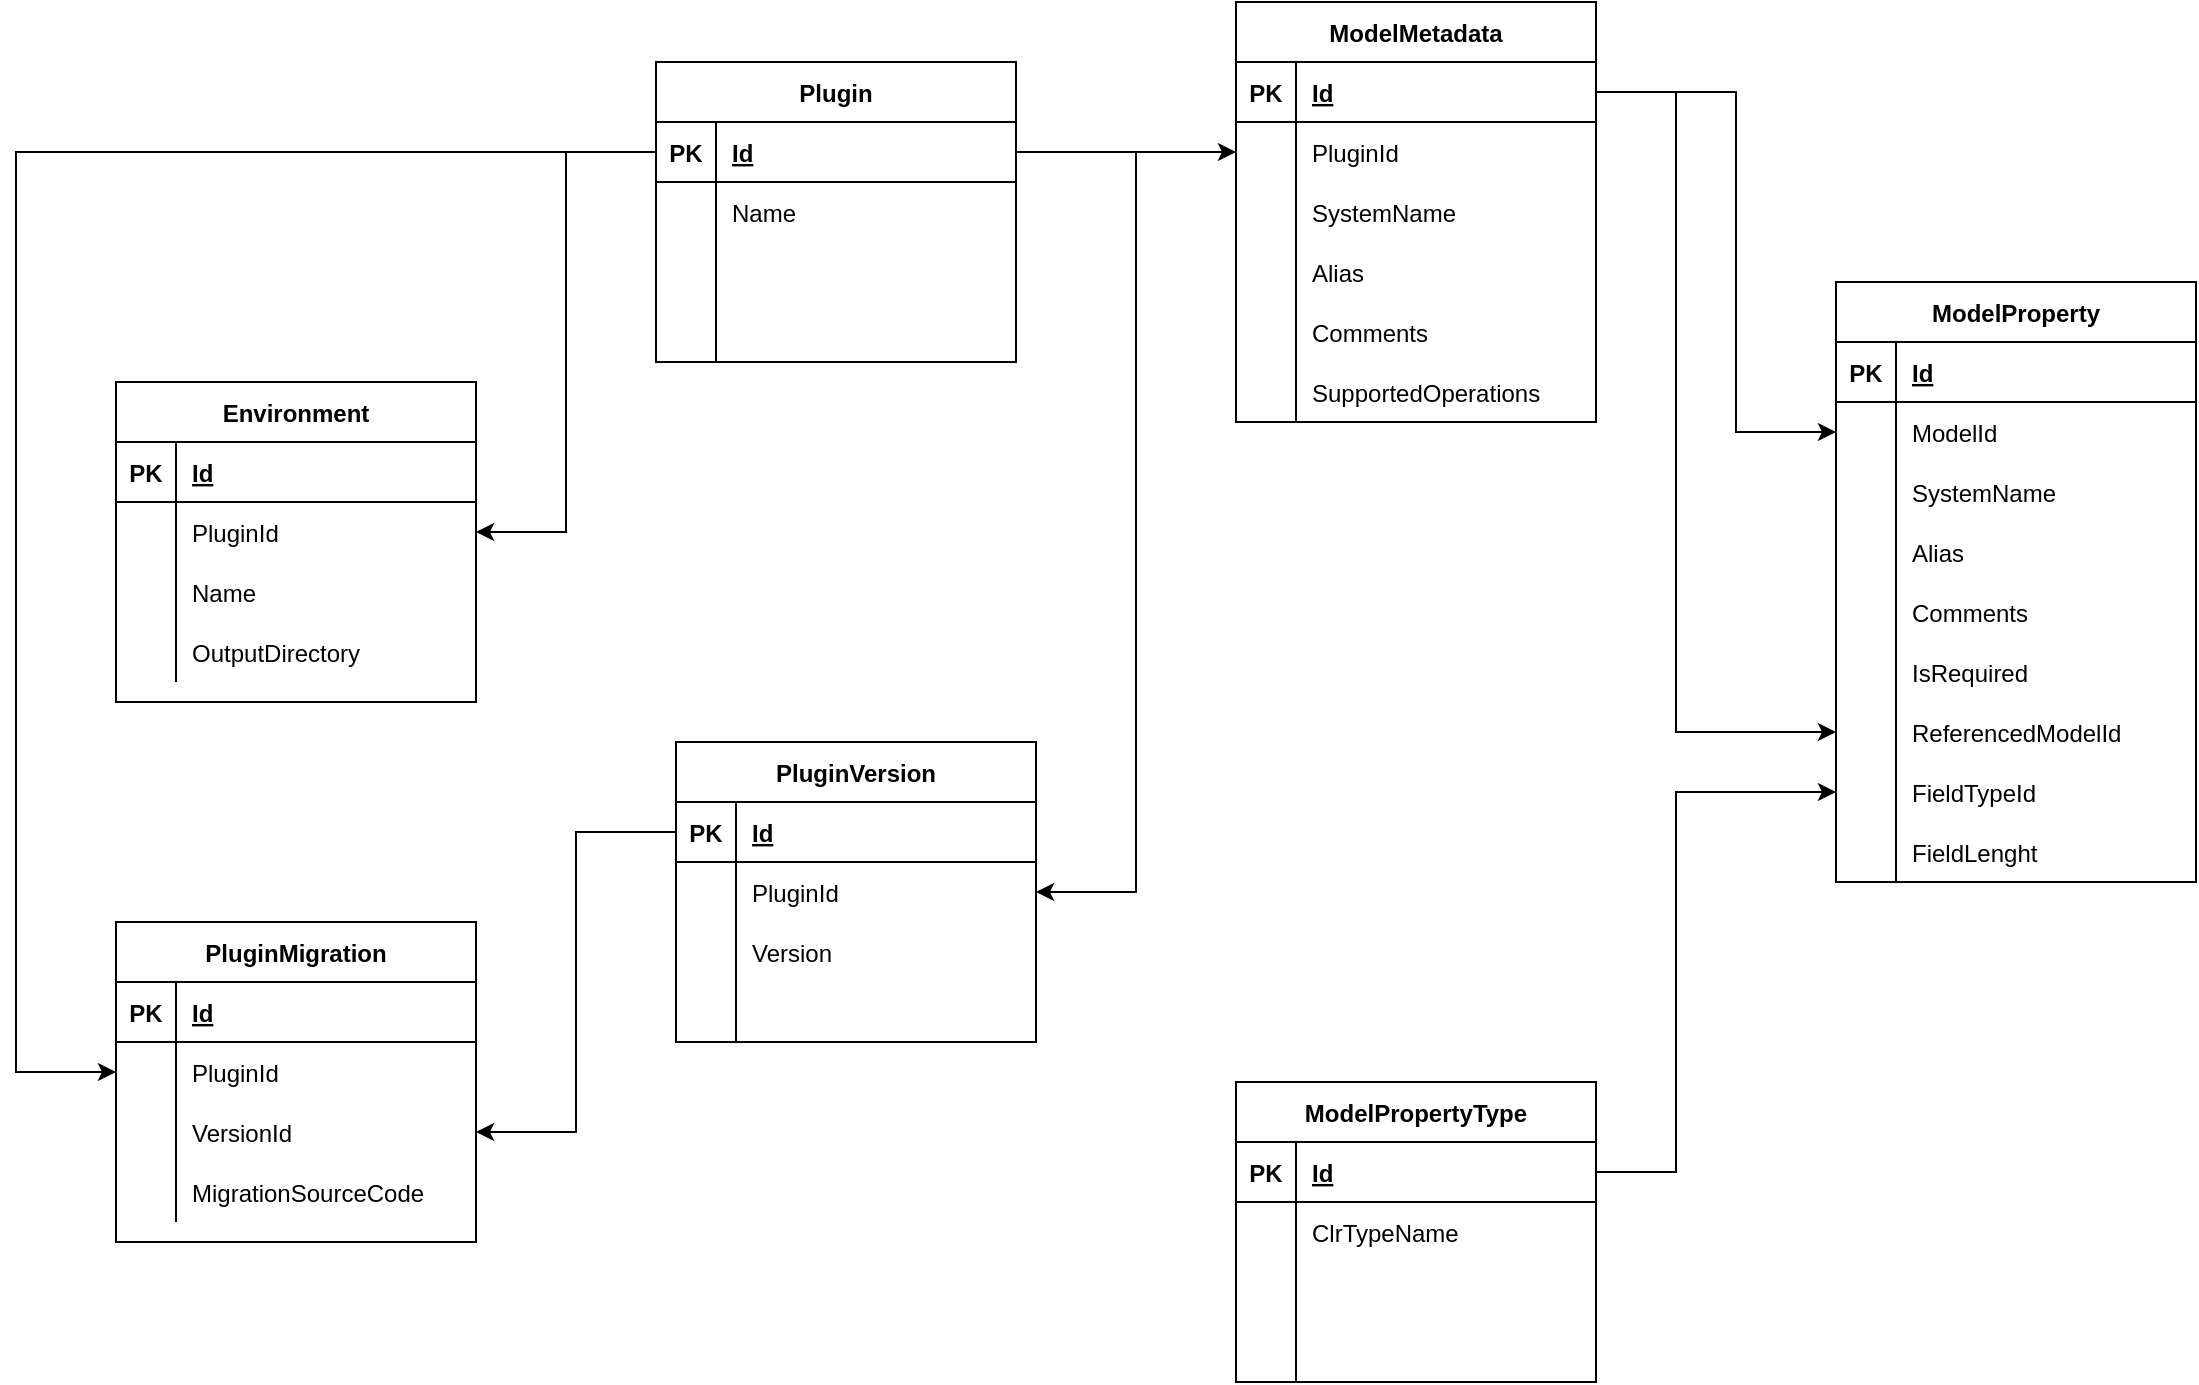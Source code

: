 <mxfile version="20.0.1" type="github" pages="3">
  <diagram id="ENWvGRKm66jdoPPi_Mgj" name="MetadataDB">
    <mxGraphModel dx="1673" dy="829" grid="1" gridSize="10" guides="1" tooltips="1" connect="1" arrows="1" fold="1" page="1" pageScale="1" pageWidth="1169" pageHeight="827" math="0" shadow="0">
      <root>
        <mxCell id="0" />
        <mxCell id="1" parent="0" />
        <mxCell id="-sMg55yq_E413-OcBo4l-1" value="Plugin" style="shape=table;startSize=30;container=1;collapsible=1;childLayout=tableLayout;fixedRows=1;rowLines=0;fontStyle=1;align=center;resizeLast=1;" vertex="1" parent="1">
          <mxGeometry x="360" y="70" width="180" height="150" as="geometry" />
        </mxCell>
        <mxCell id="-sMg55yq_E413-OcBo4l-2" value="" style="shape=tableRow;horizontal=0;startSize=0;swimlaneHead=0;swimlaneBody=0;fillColor=none;collapsible=0;dropTarget=0;points=[[0,0.5],[1,0.5]];portConstraint=eastwest;top=0;left=0;right=0;bottom=1;" vertex="1" parent="-sMg55yq_E413-OcBo4l-1">
          <mxGeometry y="30" width="180" height="30" as="geometry" />
        </mxCell>
        <mxCell id="-sMg55yq_E413-OcBo4l-3" value="PK" style="shape=partialRectangle;connectable=0;fillColor=none;top=0;left=0;bottom=0;right=0;fontStyle=1;overflow=hidden;" vertex="1" parent="-sMg55yq_E413-OcBo4l-2">
          <mxGeometry width="30" height="30" as="geometry">
            <mxRectangle width="30" height="30" as="alternateBounds" />
          </mxGeometry>
        </mxCell>
        <mxCell id="-sMg55yq_E413-OcBo4l-4" value="Id" style="shape=partialRectangle;connectable=0;fillColor=none;top=0;left=0;bottom=0;right=0;align=left;spacingLeft=6;fontStyle=5;overflow=hidden;" vertex="1" parent="-sMg55yq_E413-OcBo4l-2">
          <mxGeometry x="30" width="150" height="30" as="geometry">
            <mxRectangle width="150" height="30" as="alternateBounds" />
          </mxGeometry>
        </mxCell>
        <mxCell id="-sMg55yq_E413-OcBo4l-5" value="" style="shape=tableRow;horizontal=0;startSize=0;swimlaneHead=0;swimlaneBody=0;fillColor=none;collapsible=0;dropTarget=0;points=[[0,0.5],[1,0.5]];portConstraint=eastwest;top=0;left=0;right=0;bottom=0;" vertex="1" parent="-sMg55yq_E413-OcBo4l-1">
          <mxGeometry y="60" width="180" height="30" as="geometry" />
        </mxCell>
        <mxCell id="-sMg55yq_E413-OcBo4l-6" value="" style="shape=partialRectangle;connectable=0;fillColor=none;top=0;left=0;bottom=0;right=0;editable=1;overflow=hidden;" vertex="1" parent="-sMg55yq_E413-OcBo4l-5">
          <mxGeometry width="30" height="30" as="geometry">
            <mxRectangle width="30" height="30" as="alternateBounds" />
          </mxGeometry>
        </mxCell>
        <mxCell id="-sMg55yq_E413-OcBo4l-7" value="Name" style="shape=partialRectangle;connectable=0;fillColor=none;top=0;left=0;bottom=0;right=0;align=left;spacingLeft=6;overflow=hidden;" vertex="1" parent="-sMg55yq_E413-OcBo4l-5">
          <mxGeometry x="30" width="150" height="30" as="geometry">
            <mxRectangle width="150" height="30" as="alternateBounds" />
          </mxGeometry>
        </mxCell>
        <mxCell id="-sMg55yq_E413-OcBo4l-8" value="" style="shape=tableRow;horizontal=0;startSize=0;swimlaneHead=0;swimlaneBody=0;fillColor=none;collapsible=0;dropTarget=0;points=[[0,0.5],[1,0.5]];portConstraint=eastwest;top=0;left=0;right=0;bottom=0;" vertex="1" parent="-sMg55yq_E413-OcBo4l-1">
          <mxGeometry y="90" width="180" height="30" as="geometry" />
        </mxCell>
        <mxCell id="-sMg55yq_E413-OcBo4l-9" value="" style="shape=partialRectangle;connectable=0;fillColor=none;top=0;left=0;bottom=0;right=0;editable=1;overflow=hidden;" vertex="1" parent="-sMg55yq_E413-OcBo4l-8">
          <mxGeometry width="30" height="30" as="geometry">
            <mxRectangle width="30" height="30" as="alternateBounds" />
          </mxGeometry>
        </mxCell>
        <mxCell id="-sMg55yq_E413-OcBo4l-10" value="" style="shape=partialRectangle;connectable=0;fillColor=none;top=0;left=0;bottom=0;right=0;align=left;spacingLeft=6;overflow=hidden;" vertex="1" parent="-sMg55yq_E413-OcBo4l-8">
          <mxGeometry x="30" width="150" height="30" as="geometry">
            <mxRectangle width="150" height="30" as="alternateBounds" />
          </mxGeometry>
        </mxCell>
        <mxCell id="-sMg55yq_E413-OcBo4l-11" value="" style="shape=tableRow;horizontal=0;startSize=0;swimlaneHead=0;swimlaneBody=0;fillColor=none;collapsible=0;dropTarget=0;points=[[0,0.5],[1,0.5]];portConstraint=eastwest;top=0;left=0;right=0;bottom=0;" vertex="1" parent="-sMg55yq_E413-OcBo4l-1">
          <mxGeometry y="120" width="180" height="30" as="geometry" />
        </mxCell>
        <mxCell id="-sMg55yq_E413-OcBo4l-12" value="" style="shape=partialRectangle;connectable=0;fillColor=none;top=0;left=0;bottom=0;right=0;editable=1;overflow=hidden;" vertex="1" parent="-sMg55yq_E413-OcBo4l-11">
          <mxGeometry width="30" height="30" as="geometry">
            <mxRectangle width="30" height="30" as="alternateBounds" />
          </mxGeometry>
        </mxCell>
        <mxCell id="-sMg55yq_E413-OcBo4l-13" value="" style="shape=partialRectangle;connectable=0;fillColor=none;top=0;left=0;bottom=0;right=0;align=left;spacingLeft=6;overflow=hidden;" vertex="1" parent="-sMg55yq_E413-OcBo4l-11">
          <mxGeometry x="30" width="150" height="30" as="geometry">
            <mxRectangle width="150" height="30" as="alternateBounds" />
          </mxGeometry>
        </mxCell>
        <mxCell id="-sMg55yq_E413-OcBo4l-14" value="Environment" style="shape=table;startSize=30;container=1;collapsible=1;childLayout=tableLayout;fixedRows=1;rowLines=0;fontStyle=1;align=center;resizeLast=1;" vertex="1" parent="1">
          <mxGeometry x="90" y="230" width="180" height="160" as="geometry" />
        </mxCell>
        <mxCell id="-sMg55yq_E413-OcBo4l-15" value="" style="shape=tableRow;horizontal=0;startSize=0;swimlaneHead=0;swimlaneBody=0;fillColor=none;collapsible=0;dropTarget=0;points=[[0,0.5],[1,0.5]];portConstraint=eastwest;top=0;left=0;right=0;bottom=1;" vertex="1" parent="-sMg55yq_E413-OcBo4l-14">
          <mxGeometry y="30" width="180" height="30" as="geometry" />
        </mxCell>
        <mxCell id="-sMg55yq_E413-OcBo4l-16" value="PK" style="shape=partialRectangle;connectable=0;fillColor=none;top=0;left=0;bottom=0;right=0;fontStyle=1;overflow=hidden;" vertex="1" parent="-sMg55yq_E413-OcBo4l-15">
          <mxGeometry width="30" height="30" as="geometry">
            <mxRectangle width="30" height="30" as="alternateBounds" />
          </mxGeometry>
        </mxCell>
        <mxCell id="-sMg55yq_E413-OcBo4l-17" value="Id" style="shape=partialRectangle;connectable=0;fillColor=none;top=0;left=0;bottom=0;right=0;align=left;spacingLeft=6;fontStyle=5;overflow=hidden;" vertex="1" parent="-sMg55yq_E413-OcBo4l-15">
          <mxGeometry x="30" width="150" height="30" as="geometry">
            <mxRectangle width="150" height="30" as="alternateBounds" />
          </mxGeometry>
        </mxCell>
        <mxCell id="-sMg55yq_E413-OcBo4l-18" value="" style="shape=tableRow;horizontal=0;startSize=0;swimlaneHead=0;swimlaneBody=0;fillColor=none;collapsible=0;dropTarget=0;points=[[0,0.5],[1,0.5]];portConstraint=eastwest;top=0;left=0;right=0;bottom=0;" vertex="1" parent="-sMg55yq_E413-OcBo4l-14">
          <mxGeometry y="60" width="180" height="30" as="geometry" />
        </mxCell>
        <mxCell id="-sMg55yq_E413-OcBo4l-19" value="" style="shape=partialRectangle;connectable=0;fillColor=none;top=0;left=0;bottom=0;right=0;editable=1;overflow=hidden;" vertex="1" parent="-sMg55yq_E413-OcBo4l-18">
          <mxGeometry width="30" height="30" as="geometry">
            <mxRectangle width="30" height="30" as="alternateBounds" />
          </mxGeometry>
        </mxCell>
        <mxCell id="-sMg55yq_E413-OcBo4l-20" value="PluginId" style="shape=partialRectangle;connectable=0;fillColor=none;top=0;left=0;bottom=0;right=0;align=left;spacingLeft=6;overflow=hidden;" vertex="1" parent="-sMg55yq_E413-OcBo4l-18">
          <mxGeometry x="30" width="150" height="30" as="geometry">
            <mxRectangle width="150" height="30" as="alternateBounds" />
          </mxGeometry>
        </mxCell>
        <mxCell id="-sMg55yq_E413-OcBo4l-21" value="" style="shape=tableRow;horizontal=0;startSize=0;swimlaneHead=0;swimlaneBody=0;fillColor=none;collapsible=0;dropTarget=0;points=[[0,0.5],[1,0.5]];portConstraint=eastwest;top=0;left=0;right=0;bottom=0;" vertex="1" parent="-sMg55yq_E413-OcBo4l-14">
          <mxGeometry y="90" width="180" height="30" as="geometry" />
        </mxCell>
        <mxCell id="-sMg55yq_E413-OcBo4l-22" value="" style="shape=partialRectangle;connectable=0;fillColor=none;top=0;left=0;bottom=0;right=0;editable=1;overflow=hidden;" vertex="1" parent="-sMg55yq_E413-OcBo4l-21">
          <mxGeometry width="30" height="30" as="geometry">
            <mxRectangle width="30" height="30" as="alternateBounds" />
          </mxGeometry>
        </mxCell>
        <mxCell id="-sMg55yq_E413-OcBo4l-23" value="Name" style="shape=partialRectangle;connectable=0;fillColor=none;top=0;left=0;bottom=0;right=0;align=left;spacingLeft=6;overflow=hidden;" vertex="1" parent="-sMg55yq_E413-OcBo4l-21">
          <mxGeometry x="30" width="150" height="30" as="geometry">
            <mxRectangle width="150" height="30" as="alternateBounds" />
          </mxGeometry>
        </mxCell>
        <mxCell id="-sMg55yq_E413-OcBo4l-24" value="" style="shape=tableRow;horizontal=0;startSize=0;swimlaneHead=0;swimlaneBody=0;fillColor=none;collapsible=0;dropTarget=0;points=[[0,0.5],[1,0.5]];portConstraint=eastwest;top=0;left=0;right=0;bottom=0;" vertex="1" parent="-sMg55yq_E413-OcBo4l-14">
          <mxGeometry y="120" width="180" height="30" as="geometry" />
        </mxCell>
        <mxCell id="-sMg55yq_E413-OcBo4l-25" value="" style="shape=partialRectangle;connectable=0;fillColor=none;top=0;left=0;bottom=0;right=0;editable=1;overflow=hidden;" vertex="1" parent="-sMg55yq_E413-OcBo4l-24">
          <mxGeometry width="30" height="30" as="geometry">
            <mxRectangle width="30" height="30" as="alternateBounds" />
          </mxGeometry>
        </mxCell>
        <mxCell id="-sMg55yq_E413-OcBo4l-26" value="OutputDirectory" style="shape=partialRectangle;connectable=0;fillColor=none;top=0;left=0;bottom=0;right=0;align=left;spacingLeft=6;overflow=hidden;" vertex="1" parent="-sMg55yq_E413-OcBo4l-24">
          <mxGeometry x="30" width="150" height="30" as="geometry">
            <mxRectangle width="150" height="30" as="alternateBounds" />
          </mxGeometry>
        </mxCell>
        <mxCell id="-sMg55yq_E413-OcBo4l-27" style="edgeStyle=orthogonalEdgeStyle;rounded=0;orthogonalLoop=1;jettySize=auto;html=1;" edge="1" parent="1" source="-sMg55yq_E413-OcBo4l-2" target="-sMg55yq_E413-OcBo4l-18">
          <mxGeometry relative="1" as="geometry" />
        </mxCell>
        <mxCell id="-sMg55yq_E413-OcBo4l-67" value="" style="edgeStyle=orthogonalEdgeStyle;rounded=0;orthogonalLoop=1;jettySize=auto;html=1;" edge="1" parent="1" source="-sMg55yq_E413-OcBo4l-29" target="-sMg55yq_E413-OcBo4l-52">
          <mxGeometry relative="1" as="geometry">
            <Array as="points">
              <mxPoint x="900" y="85" />
              <mxPoint x="900" y="255" />
            </Array>
          </mxGeometry>
        </mxCell>
        <mxCell id="-sMg55yq_E413-OcBo4l-28" value="ModelMetadata" style="shape=table;startSize=30;container=1;collapsible=1;childLayout=tableLayout;fixedRows=1;rowLines=0;fontStyle=1;align=center;resizeLast=1;" vertex="1" parent="1">
          <mxGeometry x="650" y="40" width="180" height="210" as="geometry" />
        </mxCell>
        <mxCell id="-sMg55yq_E413-OcBo4l-29" value="" style="shape=tableRow;horizontal=0;startSize=0;swimlaneHead=0;swimlaneBody=0;fillColor=none;collapsible=0;dropTarget=0;points=[[0,0.5],[1,0.5]];portConstraint=eastwest;top=0;left=0;right=0;bottom=1;" vertex="1" parent="-sMg55yq_E413-OcBo4l-28">
          <mxGeometry y="30" width="180" height="30" as="geometry" />
        </mxCell>
        <mxCell id="-sMg55yq_E413-OcBo4l-30" value="PK" style="shape=partialRectangle;connectable=0;fillColor=none;top=0;left=0;bottom=0;right=0;fontStyle=1;overflow=hidden;" vertex="1" parent="-sMg55yq_E413-OcBo4l-29">
          <mxGeometry width="30" height="30" as="geometry">
            <mxRectangle width="30" height="30" as="alternateBounds" />
          </mxGeometry>
        </mxCell>
        <mxCell id="-sMg55yq_E413-OcBo4l-31" value="Id" style="shape=partialRectangle;connectable=0;fillColor=none;top=0;left=0;bottom=0;right=0;align=left;spacingLeft=6;fontStyle=5;overflow=hidden;" vertex="1" parent="-sMg55yq_E413-OcBo4l-29">
          <mxGeometry x="30" width="150" height="30" as="geometry">
            <mxRectangle width="150" height="30" as="alternateBounds" />
          </mxGeometry>
        </mxCell>
        <mxCell id="-sMg55yq_E413-OcBo4l-44" value="" style="shape=tableRow;horizontal=0;startSize=0;swimlaneHead=0;swimlaneBody=0;fillColor=none;collapsible=0;dropTarget=0;points=[[0,0.5],[1,0.5]];portConstraint=eastwest;top=0;left=0;right=0;bottom=0;" vertex="1" parent="-sMg55yq_E413-OcBo4l-28">
          <mxGeometry y="60" width="180" height="30" as="geometry" />
        </mxCell>
        <mxCell id="-sMg55yq_E413-OcBo4l-45" value="" style="shape=partialRectangle;connectable=0;fillColor=none;top=0;left=0;bottom=0;right=0;editable=1;overflow=hidden;" vertex="1" parent="-sMg55yq_E413-OcBo4l-44">
          <mxGeometry width="30" height="30" as="geometry">
            <mxRectangle width="30" height="30" as="alternateBounds" />
          </mxGeometry>
        </mxCell>
        <mxCell id="-sMg55yq_E413-OcBo4l-46" value="PluginId" style="shape=partialRectangle;connectable=0;fillColor=none;top=0;left=0;bottom=0;right=0;align=left;spacingLeft=6;overflow=hidden;" vertex="1" parent="-sMg55yq_E413-OcBo4l-44">
          <mxGeometry x="30" width="150" height="30" as="geometry">
            <mxRectangle width="150" height="30" as="alternateBounds" />
          </mxGeometry>
        </mxCell>
        <mxCell id="-sMg55yq_E413-OcBo4l-32" value="" style="shape=tableRow;horizontal=0;startSize=0;swimlaneHead=0;swimlaneBody=0;fillColor=none;collapsible=0;dropTarget=0;points=[[0,0.5],[1,0.5]];portConstraint=eastwest;top=0;left=0;right=0;bottom=0;" vertex="1" parent="-sMg55yq_E413-OcBo4l-28">
          <mxGeometry y="90" width="180" height="30" as="geometry" />
        </mxCell>
        <mxCell id="-sMg55yq_E413-OcBo4l-33" value="" style="shape=partialRectangle;connectable=0;fillColor=none;top=0;left=0;bottom=0;right=0;editable=1;overflow=hidden;" vertex="1" parent="-sMg55yq_E413-OcBo4l-32">
          <mxGeometry width="30" height="30" as="geometry">
            <mxRectangle width="30" height="30" as="alternateBounds" />
          </mxGeometry>
        </mxCell>
        <mxCell id="-sMg55yq_E413-OcBo4l-34" value="SystemName" style="shape=partialRectangle;connectable=0;fillColor=none;top=0;left=0;bottom=0;right=0;align=left;spacingLeft=6;overflow=hidden;" vertex="1" parent="-sMg55yq_E413-OcBo4l-32">
          <mxGeometry x="30" width="150" height="30" as="geometry">
            <mxRectangle width="150" height="30" as="alternateBounds" />
          </mxGeometry>
        </mxCell>
        <mxCell id="-sMg55yq_E413-OcBo4l-35" value="" style="shape=tableRow;horizontal=0;startSize=0;swimlaneHead=0;swimlaneBody=0;fillColor=none;collapsible=0;dropTarget=0;points=[[0,0.5],[1,0.5]];portConstraint=eastwest;top=0;left=0;right=0;bottom=0;" vertex="1" parent="-sMg55yq_E413-OcBo4l-28">
          <mxGeometry y="120" width="180" height="30" as="geometry" />
        </mxCell>
        <mxCell id="-sMg55yq_E413-OcBo4l-36" value="" style="shape=partialRectangle;connectable=0;fillColor=none;top=0;left=0;bottom=0;right=0;editable=1;overflow=hidden;" vertex="1" parent="-sMg55yq_E413-OcBo4l-35">
          <mxGeometry width="30" height="30" as="geometry">
            <mxRectangle width="30" height="30" as="alternateBounds" />
          </mxGeometry>
        </mxCell>
        <mxCell id="-sMg55yq_E413-OcBo4l-37" value="Alias" style="shape=partialRectangle;connectable=0;fillColor=none;top=0;left=0;bottom=0;right=0;align=left;spacingLeft=6;overflow=hidden;" vertex="1" parent="-sMg55yq_E413-OcBo4l-35">
          <mxGeometry x="30" width="150" height="30" as="geometry">
            <mxRectangle width="150" height="30" as="alternateBounds" />
          </mxGeometry>
        </mxCell>
        <mxCell id="-sMg55yq_E413-OcBo4l-41" value="" style="shape=tableRow;horizontal=0;startSize=0;swimlaneHead=0;swimlaneBody=0;fillColor=none;collapsible=0;dropTarget=0;points=[[0,0.5],[1,0.5]];portConstraint=eastwest;top=0;left=0;right=0;bottom=0;" vertex="1" parent="-sMg55yq_E413-OcBo4l-28">
          <mxGeometry y="150" width="180" height="30" as="geometry" />
        </mxCell>
        <mxCell id="-sMg55yq_E413-OcBo4l-42" value="" style="shape=partialRectangle;connectable=0;fillColor=none;top=0;left=0;bottom=0;right=0;editable=1;overflow=hidden;" vertex="1" parent="-sMg55yq_E413-OcBo4l-41">
          <mxGeometry width="30" height="30" as="geometry">
            <mxRectangle width="30" height="30" as="alternateBounds" />
          </mxGeometry>
        </mxCell>
        <mxCell id="-sMg55yq_E413-OcBo4l-43" value="Comments" style="shape=partialRectangle;connectable=0;fillColor=none;top=0;left=0;bottom=0;right=0;align=left;spacingLeft=6;overflow=hidden;" vertex="1" parent="-sMg55yq_E413-OcBo4l-41">
          <mxGeometry x="30" width="150" height="30" as="geometry">
            <mxRectangle width="150" height="30" as="alternateBounds" />
          </mxGeometry>
        </mxCell>
        <mxCell id="-sMg55yq_E413-OcBo4l-38" value="" style="shape=tableRow;horizontal=0;startSize=0;swimlaneHead=0;swimlaneBody=0;fillColor=none;collapsible=0;dropTarget=0;points=[[0,0.5],[1,0.5]];portConstraint=eastwest;top=0;left=0;right=0;bottom=0;" vertex="1" parent="-sMg55yq_E413-OcBo4l-28">
          <mxGeometry y="180" width="180" height="30" as="geometry" />
        </mxCell>
        <mxCell id="-sMg55yq_E413-OcBo4l-39" value="" style="shape=partialRectangle;connectable=0;fillColor=none;top=0;left=0;bottom=0;right=0;editable=1;overflow=hidden;" vertex="1" parent="-sMg55yq_E413-OcBo4l-38">
          <mxGeometry width="30" height="30" as="geometry">
            <mxRectangle width="30" height="30" as="alternateBounds" />
          </mxGeometry>
        </mxCell>
        <mxCell id="-sMg55yq_E413-OcBo4l-40" value="SupportedOperations" style="shape=partialRectangle;connectable=0;fillColor=none;top=0;left=0;bottom=0;right=0;align=left;spacingLeft=6;overflow=hidden;" vertex="1" parent="-sMg55yq_E413-OcBo4l-38">
          <mxGeometry x="30" width="150" height="30" as="geometry">
            <mxRectangle width="150" height="30" as="alternateBounds" />
          </mxGeometry>
        </mxCell>
        <mxCell id="-sMg55yq_E413-OcBo4l-47" style="edgeStyle=orthogonalEdgeStyle;rounded=0;orthogonalLoop=1;jettySize=auto;html=1;" edge="1" parent="1" source="-sMg55yq_E413-OcBo4l-2" target="-sMg55yq_E413-OcBo4l-44">
          <mxGeometry relative="1" as="geometry" />
        </mxCell>
        <mxCell id="-sMg55yq_E413-OcBo4l-48" value="ModelProperty" style="shape=table;startSize=30;container=1;collapsible=1;childLayout=tableLayout;fixedRows=1;rowLines=0;fontStyle=1;align=center;resizeLast=1;" vertex="1" parent="1">
          <mxGeometry x="950" y="180" width="180" height="300" as="geometry" />
        </mxCell>
        <mxCell id="-sMg55yq_E413-OcBo4l-49" value="" style="shape=tableRow;horizontal=0;startSize=0;swimlaneHead=0;swimlaneBody=0;fillColor=none;collapsible=0;dropTarget=0;points=[[0,0.5],[1,0.5]];portConstraint=eastwest;top=0;left=0;right=0;bottom=1;" vertex="1" parent="-sMg55yq_E413-OcBo4l-48">
          <mxGeometry y="30" width="180" height="30" as="geometry" />
        </mxCell>
        <mxCell id="-sMg55yq_E413-OcBo4l-50" value="PK" style="shape=partialRectangle;connectable=0;fillColor=none;top=0;left=0;bottom=0;right=0;fontStyle=1;overflow=hidden;" vertex="1" parent="-sMg55yq_E413-OcBo4l-49">
          <mxGeometry width="30" height="30" as="geometry">
            <mxRectangle width="30" height="30" as="alternateBounds" />
          </mxGeometry>
        </mxCell>
        <mxCell id="-sMg55yq_E413-OcBo4l-51" value="Id" style="shape=partialRectangle;connectable=0;fillColor=none;top=0;left=0;bottom=0;right=0;align=left;spacingLeft=6;fontStyle=5;overflow=hidden;" vertex="1" parent="-sMg55yq_E413-OcBo4l-49">
          <mxGeometry x="30" width="150" height="30" as="geometry">
            <mxRectangle width="150" height="30" as="alternateBounds" />
          </mxGeometry>
        </mxCell>
        <mxCell id="-sMg55yq_E413-OcBo4l-52" value="" style="shape=tableRow;horizontal=0;startSize=0;swimlaneHead=0;swimlaneBody=0;fillColor=none;collapsible=0;dropTarget=0;points=[[0,0.5],[1,0.5]];portConstraint=eastwest;top=0;left=0;right=0;bottom=0;" vertex="1" parent="-sMg55yq_E413-OcBo4l-48">
          <mxGeometry y="60" width="180" height="30" as="geometry" />
        </mxCell>
        <mxCell id="-sMg55yq_E413-OcBo4l-53" value="" style="shape=partialRectangle;connectable=0;fillColor=none;top=0;left=0;bottom=0;right=0;editable=1;overflow=hidden;" vertex="1" parent="-sMg55yq_E413-OcBo4l-52">
          <mxGeometry width="30" height="30" as="geometry">
            <mxRectangle width="30" height="30" as="alternateBounds" />
          </mxGeometry>
        </mxCell>
        <mxCell id="-sMg55yq_E413-OcBo4l-54" value="ModelId" style="shape=partialRectangle;connectable=0;fillColor=none;top=0;left=0;bottom=0;right=0;align=left;spacingLeft=6;overflow=hidden;" vertex="1" parent="-sMg55yq_E413-OcBo4l-52">
          <mxGeometry x="30" width="150" height="30" as="geometry">
            <mxRectangle width="150" height="30" as="alternateBounds" />
          </mxGeometry>
        </mxCell>
        <mxCell id="-sMg55yq_E413-OcBo4l-68" value="" style="shape=tableRow;horizontal=0;startSize=0;swimlaneHead=0;swimlaneBody=0;fillColor=none;collapsible=0;dropTarget=0;points=[[0,0.5],[1,0.5]];portConstraint=eastwest;top=0;left=0;right=0;bottom=0;" vertex="1" parent="-sMg55yq_E413-OcBo4l-48">
          <mxGeometry y="90" width="180" height="30" as="geometry" />
        </mxCell>
        <mxCell id="-sMg55yq_E413-OcBo4l-69" value="" style="shape=partialRectangle;connectable=0;fillColor=none;top=0;left=0;bottom=0;right=0;editable=1;overflow=hidden;" vertex="1" parent="-sMg55yq_E413-OcBo4l-68">
          <mxGeometry width="30" height="30" as="geometry">
            <mxRectangle width="30" height="30" as="alternateBounds" />
          </mxGeometry>
        </mxCell>
        <mxCell id="-sMg55yq_E413-OcBo4l-70" value="SystemName" style="shape=partialRectangle;connectable=0;fillColor=none;top=0;left=0;bottom=0;right=0;align=left;spacingLeft=6;overflow=hidden;" vertex="1" parent="-sMg55yq_E413-OcBo4l-68">
          <mxGeometry x="30" width="150" height="30" as="geometry">
            <mxRectangle width="150" height="30" as="alternateBounds" />
          </mxGeometry>
        </mxCell>
        <mxCell id="-sMg55yq_E413-OcBo4l-55" value="" style="shape=tableRow;horizontal=0;startSize=0;swimlaneHead=0;swimlaneBody=0;fillColor=none;collapsible=0;dropTarget=0;points=[[0,0.5],[1,0.5]];portConstraint=eastwest;top=0;left=0;right=0;bottom=0;" vertex="1" parent="-sMg55yq_E413-OcBo4l-48">
          <mxGeometry y="120" width="180" height="30" as="geometry" />
        </mxCell>
        <mxCell id="-sMg55yq_E413-OcBo4l-56" value="" style="shape=partialRectangle;connectable=0;fillColor=none;top=0;left=0;bottom=0;right=0;editable=1;overflow=hidden;" vertex="1" parent="-sMg55yq_E413-OcBo4l-55">
          <mxGeometry width="30" height="30" as="geometry">
            <mxRectangle width="30" height="30" as="alternateBounds" />
          </mxGeometry>
        </mxCell>
        <mxCell id="-sMg55yq_E413-OcBo4l-57" value="Alias" style="shape=partialRectangle;connectable=0;fillColor=none;top=0;left=0;bottom=0;right=0;align=left;spacingLeft=6;overflow=hidden;" vertex="1" parent="-sMg55yq_E413-OcBo4l-55">
          <mxGeometry x="30" width="150" height="30" as="geometry">
            <mxRectangle width="150" height="30" as="alternateBounds" />
          </mxGeometry>
        </mxCell>
        <mxCell id="pt1gHQ7T1ihGLbBRqfMP-3" value="" style="shape=tableRow;horizontal=0;startSize=0;swimlaneHead=0;swimlaneBody=0;fillColor=none;collapsible=0;dropTarget=0;points=[[0,0.5],[1,0.5]];portConstraint=eastwest;top=0;left=0;right=0;bottom=0;" vertex="1" parent="-sMg55yq_E413-OcBo4l-48">
          <mxGeometry y="150" width="180" height="30" as="geometry" />
        </mxCell>
        <mxCell id="pt1gHQ7T1ihGLbBRqfMP-4" value="" style="shape=partialRectangle;connectable=0;fillColor=none;top=0;left=0;bottom=0;right=0;editable=1;overflow=hidden;" vertex="1" parent="pt1gHQ7T1ihGLbBRqfMP-3">
          <mxGeometry width="30" height="30" as="geometry">
            <mxRectangle width="30" height="30" as="alternateBounds" />
          </mxGeometry>
        </mxCell>
        <mxCell id="pt1gHQ7T1ihGLbBRqfMP-5" value="Comments" style="shape=partialRectangle;connectable=0;fillColor=none;top=0;left=0;bottom=0;right=0;align=left;spacingLeft=6;overflow=hidden;" vertex="1" parent="pt1gHQ7T1ihGLbBRqfMP-3">
          <mxGeometry x="30" width="150" height="30" as="geometry">
            <mxRectangle width="150" height="30" as="alternateBounds" />
          </mxGeometry>
        </mxCell>
        <mxCell id="-sMg55yq_E413-OcBo4l-58" value="" style="shape=tableRow;horizontal=0;startSize=0;swimlaneHead=0;swimlaneBody=0;fillColor=none;collapsible=0;dropTarget=0;points=[[0,0.5],[1,0.5]];portConstraint=eastwest;top=0;left=0;right=0;bottom=0;" vertex="1" parent="-sMg55yq_E413-OcBo4l-48">
          <mxGeometry y="180" width="180" height="30" as="geometry" />
        </mxCell>
        <mxCell id="-sMg55yq_E413-OcBo4l-59" value="" style="shape=partialRectangle;connectable=0;fillColor=none;top=0;left=0;bottom=0;right=0;editable=1;overflow=hidden;" vertex="1" parent="-sMg55yq_E413-OcBo4l-58">
          <mxGeometry width="30" height="30" as="geometry">
            <mxRectangle width="30" height="30" as="alternateBounds" />
          </mxGeometry>
        </mxCell>
        <mxCell id="-sMg55yq_E413-OcBo4l-60" value="IsRequired" style="shape=partialRectangle;connectable=0;fillColor=none;top=0;left=0;bottom=0;right=0;align=left;spacingLeft=6;overflow=hidden;" vertex="1" parent="-sMg55yq_E413-OcBo4l-58">
          <mxGeometry x="30" width="150" height="30" as="geometry">
            <mxRectangle width="150" height="30" as="alternateBounds" />
          </mxGeometry>
        </mxCell>
        <mxCell id="-sMg55yq_E413-OcBo4l-85" value="" style="shape=tableRow;horizontal=0;startSize=0;swimlaneHead=0;swimlaneBody=0;fillColor=none;collapsible=0;dropTarget=0;points=[[0,0.5],[1,0.5]];portConstraint=eastwest;top=0;left=0;right=0;bottom=0;" vertex="1" parent="-sMg55yq_E413-OcBo4l-48">
          <mxGeometry y="210" width="180" height="30" as="geometry" />
        </mxCell>
        <mxCell id="-sMg55yq_E413-OcBo4l-86" value="" style="shape=partialRectangle;connectable=0;fillColor=none;top=0;left=0;bottom=0;right=0;editable=1;overflow=hidden;" vertex="1" parent="-sMg55yq_E413-OcBo4l-85">
          <mxGeometry width="30" height="30" as="geometry">
            <mxRectangle width="30" height="30" as="alternateBounds" />
          </mxGeometry>
        </mxCell>
        <mxCell id="-sMg55yq_E413-OcBo4l-87" value="ReferencedModelId" style="shape=partialRectangle;connectable=0;fillColor=none;top=0;left=0;bottom=0;right=0;align=left;spacingLeft=6;overflow=hidden;" vertex="1" parent="-sMg55yq_E413-OcBo4l-85">
          <mxGeometry x="30" width="150" height="30" as="geometry">
            <mxRectangle width="150" height="30" as="alternateBounds" />
          </mxGeometry>
        </mxCell>
        <mxCell id="-sMg55yq_E413-OcBo4l-61" value="" style="shape=tableRow;horizontal=0;startSize=0;swimlaneHead=0;swimlaneBody=0;fillColor=none;collapsible=0;dropTarget=0;points=[[0,0.5],[1,0.5]];portConstraint=eastwest;top=0;left=0;right=0;bottom=0;" vertex="1" parent="-sMg55yq_E413-OcBo4l-48">
          <mxGeometry y="240" width="180" height="30" as="geometry" />
        </mxCell>
        <mxCell id="-sMg55yq_E413-OcBo4l-62" value="" style="shape=partialRectangle;connectable=0;fillColor=none;top=0;left=0;bottom=0;right=0;editable=1;overflow=hidden;" vertex="1" parent="-sMg55yq_E413-OcBo4l-61">
          <mxGeometry width="30" height="30" as="geometry">
            <mxRectangle width="30" height="30" as="alternateBounds" />
          </mxGeometry>
        </mxCell>
        <mxCell id="-sMg55yq_E413-OcBo4l-63" value="FieldTypeId" style="shape=partialRectangle;connectable=0;fillColor=none;top=0;left=0;bottom=0;right=0;align=left;spacingLeft=6;overflow=hidden;" vertex="1" parent="-sMg55yq_E413-OcBo4l-61">
          <mxGeometry x="30" width="150" height="30" as="geometry">
            <mxRectangle width="150" height="30" as="alternateBounds" />
          </mxGeometry>
        </mxCell>
        <mxCell id="-sMg55yq_E413-OcBo4l-64" value="" style="shape=tableRow;horizontal=0;startSize=0;swimlaneHead=0;swimlaneBody=0;fillColor=none;collapsible=0;dropTarget=0;points=[[0,0.5],[1,0.5]];portConstraint=eastwest;top=0;left=0;right=0;bottom=0;" vertex="1" parent="-sMg55yq_E413-OcBo4l-48">
          <mxGeometry y="270" width="180" height="30" as="geometry" />
        </mxCell>
        <mxCell id="-sMg55yq_E413-OcBo4l-65" value="" style="shape=partialRectangle;connectable=0;fillColor=none;top=0;left=0;bottom=0;right=0;editable=1;overflow=hidden;" vertex="1" parent="-sMg55yq_E413-OcBo4l-64">
          <mxGeometry width="30" height="30" as="geometry">
            <mxRectangle width="30" height="30" as="alternateBounds" />
          </mxGeometry>
        </mxCell>
        <mxCell id="-sMg55yq_E413-OcBo4l-66" value="FieldLenght" style="shape=partialRectangle;connectable=0;fillColor=none;top=0;left=0;bottom=0;right=0;align=left;spacingLeft=6;overflow=hidden;" vertex="1" parent="-sMg55yq_E413-OcBo4l-64">
          <mxGeometry x="30" width="150" height="30" as="geometry">
            <mxRectangle width="150" height="30" as="alternateBounds" />
          </mxGeometry>
        </mxCell>
        <mxCell id="-sMg55yq_E413-OcBo4l-71" value="ModelPropertyType" style="shape=table;startSize=30;container=1;collapsible=1;childLayout=tableLayout;fixedRows=1;rowLines=0;fontStyle=1;align=center;resizeLast=1;" vertex="1" parent="1">
          <mxGeometry x="650" y="580" width="180" height="150" as="geometry" />
        </mxCell>
        <mxCell id="-sMg55yq_E413-OcBo4l-72" value="" style="shape=tableRow;horizontal=0;startSize=0;swimlaneHead=0;swimlaneBody=0;fillColor=none;collapsible=0;dropTarget=0;points=[[0,0.5],[1,0.5]];portConstraint=eastwest;top=0;left=0;right=0;bottom=1;" vertex="1" parent="-sMg55yq_E413-OcBo4l-71">
          <mxGeometry y="30" width="180" height="30" as="geometry" />
        </mxCell>
        <mxCell id="-sMg55yq_E413-OcBo4l-73" value="PK" style="shape=partialRectangle;connectable=0;fillColor=none;top=0;left=0;bottom=0;right=0;fontStyle=1;overflow=hidden;" vertex="1" parent="-sMg55yq_E413-OcBo4l-72">
          <mxGeometry width="30" height="30" as="geometry">
            <mxRectangle width="30" height="30" as="alternateBounds" />
          </mxGeometry>
        </mxCell>
        <mxCell id="-sMg55yq_E413-OcBo4l-74" value="Id" style="shape=partialRectangle;connectable=0;fillColor=none;top=0;left=0;bottom=0;right=0;align=left;spacingLeft=6;fontStyle=5;overflow=hidden;" vertex="1" parent="-sMg55yq_E413-OcBo4l-72">
          <mxGeometry x="30" width="150" height="30" as="geometry">
            <mxRectangle width="150" height="30" as="alternateBounds" />
          </mxGeometry>
        </mxCell>
        <mxCell id="-sMg55yq_E413-OcBo4l-75" value="" style="shape=tableRow;horizontal=0;startSize=0;swimlaneHead=0;swimlaneBody=0;fillColor=none;collapsible=0;dropTarget=0;points=[[0,0.5],[1,0.5]];portConstraint=eastwest;top=0;left=0;right=0;bottom=0;" vertex="1" parent="-sMg55yq_E413-OcBo4l-71">
          <mxGeometry y="60" width="180" height="30" as="geometry" />
        </mxCell>
        <mxCell id="-sMg55yq_E413-OcBo4l-76" value="" style="shape=partialRectangle;connectable=0;fillColor=none;top=0;left=0;bottom=0;right=0;editable=1;overflow=hidden;" vertex="1" parent="-sMg55yq_E413-OcBo4l-75">
          <mxGeometry width="30" height="30" as="geometry">
            <mxRectangle width="30" height="30" as="alternateBounds" />
          </mxGeometry>
        </mxCell>
        <mxCell id="-sMg55yq_E413-OcBo4l-77" value="ClrTypeName" style="shape=partialRectangle;connectable=0;fillColor=none;top=0;left=0;bottom=0;right=0;align=left;spacingLeft=6;overflow=hidden;" vertex="1" parent="-sMg55yq_E413-OcBo4l-75">
          <mxGeometry x="30" width="150" height="30" as="geometry">
            <mxRectangle width="150" height="30" as="alternateBounds" />
          </mxGeometry>
        </mxCell>
        <mxCell id="-sMg55yq_E413-OcBo4l-78" value="" style="shape=tableRow;horizontal=0;startSize=0;swimlaneHead=0;swimlaneBody=0;fillColor=none;collapsible=0;dropTarget=0;points=[[0,0.5],[1,0.5]];portConstraint=eastwest;top=0;left=0;right=0;bottom=0;" vertex="1" parent="-sMg55yq_E413-OcBo4l-71">
          <mxGeometry y="90" width="180" height="30" as="geometry" />
        </mxCell>
        <mxCell id="-sMg55yq_E413-OcBo4l-79" value="" style="shape=partialRectangle;connectable=0;fillColor=none;top=0;left=0;bottom=0;right=0;editable=1;overflow=hidden;" vertex="1" parent="-sMg55yq_E413-OcBo4l-78">
          <mxGeometry width="30" height="30" as="geometry">
            <mxRectangle width="30" height="30" as="alternateBounds" />
          </mxGeometry>
        </mxCell>
        <mxCell id="-sMg55yq_E413-OcBo4l-80" value="" style="shape=partialRectangle;connectable=0;fillColor=none;top=0;left=0;bottom=0;right=0;align=left;spacingLeft=6;overflow=hidden;" vertex="1" parent="-sMg55yq_E413-OcBo4l-78">
          <mxGeometry x="30" width="150" height="30" as="geometry">
            <mxRectangle width="150" height="30" as="alternateBounds" />
          </mxGeometry>
        </mxCell>
        <mxCell id="-sMg55yq_E413-OcBo4l-81" value="" style="shape=tableRow;horizontal=0;startSize=0;swimlaneHead=0;swimlaneBody=0;fillColor=none;collapsible=0;dropTarget=0;points=[[0,0.5],[1,0.5]];portConstraint=eastwest;top=0;left=0;right=0;bottom=0;" vertex="1" parent="-sMg55yq_E413-OcBo4l-71">
          <mxGeometry y="120" width="180" height="30" as="geometry" />
        </mxCell>
        <mxCell id="-sMg55yq_E413-OcBo4l-82" value="" style="shape=partialRectangle;connectable=0;fillColor=none;top=0;left=0;bottom=0;right=0;editable=1;overflow=hidden;" vertex="1" parent="-sMg55yq_E413-OcBo4l-81">
          <mxGeometry width="30" height="30" as="geometry">
            <mxRectangle width="30" height="30" as="alternateBounds" />
          </mxGeometry>
        </mxCell>
        <mxCell id="-sMg55yq_E413-OcBo4l-83" value="" style="shape=partialRectangle;connectable=0;fillColor=none;top=0;left=0;bottom=0;right=0;align=left;spacingLeft=6;overflow=hidden;" vertex="1" parent="-sMg55yq_E413-OcBo4l-81">
          <mxGeometry x="30" width="150" height="30" as="geometry">
            <mxRectangle width="150" height="30" as="alternateBounds" />
          </mxGeometry>
        </mxCell>
        <mxCell id="-sMg55yq_E413-OcBo4l-88" value="PluginMigration" style="shape=table;startSize=30;container=1;collapsible=1;childLayout=tableLayout;fixedRows=1;rowLines=0;fontStyle=1;align=center;resizeLast=1;" vertex="1" parent="1">
          <mxGeometry x="90" y="500" width="180" height="160" as="geometry" />
        </mxCell>
        <mxCell id="-sMg55yq_E413-OcBo4l-89" value="" style="shape=tableRow;horizontal=0;startSize=0;swimlaneHead=0;swimlaneBody=0;fillColor=none;collapsible=0;dropTarget=0;points=[[0,0.5],[1,0.5]];portConstraint=eastwest;top=0;left=0;right=0;bottom=1;" vertex="1" parent="-sMg55yq_E413-OcBo4l-88">
          <mxGeometry y="30" width="180" height="30" as="geometry" />
        </mxCell>
        <mxCell id="-sMg55yq_E413-OcBo4l-90" value="PK" style="shape=partialRectangle;connectable=0;fillColor=none;top=0;left=0;bottom=0;right=0;fontStyle=1;overflow=hidden;" vertex="1" parent="-sMg55yq_E413-OcBo4l-89">
          <mxGeometry width="30" height="30" as="geometry">
            <mxRectangle width="30" height="30" as="alternateBounds" />
          </mxGeometry>
        </mxCell>
        <mxCell id="-sMg55yq_E413-OcBo4l-91" value="Id" style="shape=partialRectangle;connectable=0;fillColor=none;top=0;left=0;bottom=0;right=0;align=left;spacingLeft=6;fontStyle=5;overflow=hidden;" vertex="1" parent="-sMg55yq_E413-OcBo4l-89">
          <mxGeometry x="30" width="150" height="30" as="geometry">
            <mxRectangle width="150" height="30" as="alternateBounds" />
          </mxGeometry>
        </mxCell>
        <mxCell id="-sMg55yq_E413-OcBo4l-92" value="" style="shape=tableRow;horizontal=0;startSize=0;swimlaneHead=0;swimlaneBody=0;fillColor=none;collapsible=0;dropTarget=0;points=[[0,0.5],[1,0.5]];portConstraint=eastwest;top=0;left=0;right=0;bottom=0;" vertex="1" parent="-sMg55yq_E413-OcBo4l-88">
          <mxGeometry y="60" width="180" height="30" as="geometry" />
        </mxCell>
        <mxCell id="-sMg55yq_E413-OcBo4l-93" value="" style="shape=partialRectangle;connectable=0;fillColor=none;top=0;left=0;bottom=0;right=0;editable=1;overflow=hidden;" vertex="1" parent="-sMg55yq_E413-OcBo4l-92">
          <mxGeometry width="30" height="30" as="geometry">
            <mxRectangle width="30" height="30" as="alternateBounds" />
          </mxGeometry>
        </mxCell>
        <mxCell id="-sMg55yq_E413-OcBo4l-94" value="PluginId" style="shape=partialRectangle;connectable=0;fillColor=none;top=0;left=0;bottom=0;right=0;align=left;spacingLeft=6;overflow=hidden;" vertex="1" parent="-sMg55yq_E413-OcBo4l-92">
          <mxGeometry x="30" width="150" height="30" as="geometry">
            <mxRectangle width="150" height="30" as="alternateBounds" />
          </mxGeometry>
        </mxCell>
        <mxCell id="-sMg55yq_E413-OcBo4l-95" value="" style="shape=tableRow;horizontal=0;startSize=0;swimlaneHead=0;swimlaneBody=0;fillColor=none;collapsible=0;dropTarget=0;points=[[0,0.5],[1,0.5]];portConstraint=eastwest;top=0;left=0;right=0;bottom=0;" vertex="1" parent="-sMg55yq_E413-OcBo4l-88">
          <mxGeometry y="90" width="180" height="30" as="geometry" />
        </mxCell>
        <mxCell id="-sMg55yq_E413-OcBo4l-96" value="" style="shape=partialRectangle;connectable=0;fillColor=none;top=0;left=0;bottom=0;right=0;editable=1;overflow=hidden;" vertex="1" parent="-sMg55yq_E413-OcBo4l-95">
          <mxGeometry width="30" height="30" as="geometry">
            <mxRectangle width="30" height="30" as="alternateBounds" />
          </mxGeometry>
        </mxCell>
        <mxCell id="-sMg55yq_E413-OcBo4l-97" value="VersionId" style="shape=partialRectangle;connectable=0;fillColor=none;top=0;left=0;bottom=0;right=0;align=left;spacingLeft=6;overflow=hidden;" vertex="1" parent="-sMg55yq_E413-OcBo4l-95">
          <mxGeometry x="30" width="150" height="30" as="geometry">
            <mxRectangle width="150" height="30" as="alternateBounds" />
          </mxGeometry>
        </mxCell>
        <mxCell id="-sMg55yq_E413-OcBo4l-98" value="" style="shape=tableRow;horizontal=0;startSize=0;swimlaneHead=0;swimlaneBody=0;fillColor=none;collapsible=0;dropTarget=0;points=[[0,0.5],[1,0.5]];portConstraint=eastwest;top=0;left=0;right=0;bottom=0;" vertex="1" parent="-sMg55yq_E413-OcBo4l-88">
          <mxGeometry y="120" width="180" height="30" as="geometry" />
        </mxCell>
        <mxCell id="-sMg55yq_E413-OcBo4l-99" value="" style="shape=partialRectangle;connectable=0;fillColor=none;top=0;left=0;bottom=0;right=0;editable=1;overflow=hidden;" vertex="1" parent="-sMg55yq_E413-OcBo4l-98">
          <mxGeometry width="30" height="30" as="geometry">
            <mxRectangle width="30" height="30" as="alternateBounds" />
          </mxGeometry>
        </mxCell>
        <mxCell id="-sMg55yq_E413-OcBo4l-100" value="MigrationSourceCode" style="shape=partialRectangle;connectable=0;fillColor=none;top=0;left=0;bottom=0;right=0;align=left;spacingLeft=6;overflow=hidden;" vertex="1" parent="-sMg55yq_E413-OcBo4l-98">
          <mxGeometry x="30" width="150" height="30" as="geometry">
            <mxRectangle width="150" height="30" as="alternateBounds" />
          </mxGeometry>
        </mxCell>
        <mxCell id="-sMg55yq_E413-OcBo4l-101" value="PluginVersion" style="shape=table;startSize=30;container=1;collapsible=1;childLayout=tableLayout;fixedRows=1;rowLines=0;fontStyle=1;align=center;resizeLast=1;" vertex="1" parent="1">
          <mxGeometry x="370" y="410" width="180" height="150" as="geometry" />
        </mxCell>
        <mxCell id="-sMg55yq_E413-OcBo4l-102" value="" style="shape=tableRow;horizontal=0;startSize=0;swimlaneHead=0;swimlaneBody=0;fillColor=none;collapsible=0;dropTarget=0;points=[[0,0.5],[1,0.5]];portConstraint=eastwest;top=0;left=0;right=0;bottom=1;" vertex="1" parent="-sMg55yq_E413-OcBo4l-101">
          <mxGeometry y="30" width="180" height="30" as="geometry" />
        </mxCell>
        <mxCell id="-sMg55yq_E413-OcBo4l-103" value="PK" style="shape=partialRectangle;connectable=0;fillColor=none;top=0;left=0;bottom=0;right=0;fontStyle=1;overflow=hidden;" vertex="1" parent="-sMg55yq_E413-OcBo4l-102">
          <mxGeometry width="30" height="30" as="geometry">
            <mxRectangle width="30" height="30" as="alternateBounds" />
          </mxGeometry>
        </mxCell>
        <mxCell id="-sMg55yq_E413-OcBo4l-104" value="Id" style="shape=partialRectangle;connectable=0;fillColor=none;top=0;left=0;bottom=0;right=0;align=left;spacingLeft=6;fontStyle=5;overflow=hidden;" vertex="1" parent="-sMg55yq_E413-OcBo4l-102">
          <mxGeometry x="30" width="150" height="30" as="geometry">
            <mxRectangle width="150" height="30" as="alternateBounds" />
          </mxGeometry>
        </mxCell>
        <mxCell id="-sMg55yq_E413-OcBo4l-105" value="" style="shape=tableRow;horizontal=0;startSize=0;swimlaneHead=0;swimlaneBody=0;fillColor=none;collapsible=0;dropTarget=0;points=[[0,0.5],[1,0.5]];portConstraint=eastwest;top=0;left=0;right=0;bottom=0;" vertex="1" parent="-sMg55yq_E413-OcBo4l-101">
          <mxGeometry y="60" width="180" height="30" as="geometry" />
        </mxCell>
        <mxCell id="-sMg55yq_E413-OcBo4l-106" value="" style="shape=partialRectangle;connectable=0;fillColor=none;top=0;left=0;bottom=0;right=0;editable=1;overflow=hidden;" vertex="1" parent="-sMg55yq_E413-OcBo4l-105">
          <mxGeometry width="30" height="30" as="geometry">
            <mxRectangle width="30" height="30" as="alternateBounds" />
          </mxGeometry>
        </mxCell>
        <mxCell id="-sMg55yq_E413-OcBo4l-107" value="PluginId" style="shape=partialRectangle;connectable=0;fillColor=none;top=0;left=0;bottom=0;right=0;align=left;spacingLeft=6;overflow=hidden;" vertex="1" parent="-sMg55yq_E413-OcBo4l-105">
          <mxGeometry x="30" width="150" height="30" as="geometry">
            <mxRectangle width="150" height="30" as="alternateBounds" />
          </mxGeometry>
        </mxCell>
        <mxCell id="-sMg55yq_E413-OcBo4l-108" value="" style="shape=tableRow;horizontal=0;startSize=0;swimlaneHead=0;swimlaneBody=0;fillColor=none;collapsible=0;dropTarget=0;points=[[0,0.5],[1,0.5]];portConstraint=eastwest;top=0;left=0;right=0;bottom=0;" vertex="1" parent="-sMg55yq_E413-OcBo4l-101">
          <mxGeometry y="90" width="180" height="30" as="geometry" />
        </mxCell>
        <mxCell id="-sMg55yq_E413-OcBo4l-109" value="" style="shape=partialRectangle;connectable=0;fillColor=none;top=0;left=0;bottom=0;right=0;editable=1;overflow=hidden;" vertex="1" parent="-sMg55yq_E413-OcBo4l-108">
          <mxGeometry width="30" height="30" as="geometry">
            <mxRectangle width="30" height="30" as="alternateBounds" />
          </mxGeometry>
        </mxCell>
        <mxCell id="-sMg55yq_E413-OcBo4l-110" value="Version" style="shape=partialRectangle;connectable=0;fillColor=none;top=0;left=0;bottom=0;right=0;align=left;spacingLeft=6;overflow=hidden;" vertex="1" parent="-sMg55yq_E413-OcBo4l-108">
          <mxGeometry x="30" width="150" height="30" as="geometry">
            <mxRectangle width="150" height="30" as="alternateBounds" />
          </mxGeometry>
        </mxCell>
        <mxCell id="-sMg55yq_E413-OcBo4l-111" value="" style="shape=tableRow;horizontal=0;startSize=0;swimlaneHead=0;swimlaneBody=0;fillColor=none;collapsible=0;dropTarget=0;points=[[0,0.5],[1,0.5]];portConstraint=eastwest;top=0;left=0;right=0;bottom=0;" vertex="1" parent="-sMg55yq_E413-OcBo4l-101">
          <mxGeometry y="120" width="180" height="30" as="geometry" />
        </mxCell>
        <mxCell id="-sMg55yq_E413-OcBo4l-112" value="" style="shape=partialRectangle;connectable=0;fillColor=none;top=0;left=0;bottom=0;right=0;editable=1;overflow=hidden;" vertex="1" parent="-sMg55yq_E413-OcBo4l-111">
          <mxGeometry width="30" height="30" as="geometry">
            <mxRectangle width="30" height="30" as="alternateBounds" />
          </mxGeometry>
        </mxCell>
        <mxCell id="-sMg55yq_E413-OcBo4l-113" value="" style="shape=partialRectangle;connectable=0;fillColor=none;top=0;left=0;bottom=0;right=0;align=left;spacingLeft=6;overflow=hidden;" vertex="1" parent="-sMg55yq_E413-OcBo4l-111">
          <mxGeometry x="30" width="150" height="30" as="geometry">
            <mxRectangle width="150" height="30" as="alternateBounds" />
          </mxGeometry>
        </mxCell>
        <mxCell id="-sMg55yq_E413-OcBo4l-115" style="edgeStyle=orthogonalEdgeStyle;rounded=0;orthogonalLoop=1;jettySize=auto;html=1;" edge="1" parent="1" source="-sMg55yq_E413-OcBo4l-2" target="-sMg55yq_E413-OcBo4l-92">
          <mxGeometry relative="1" as="geometry">
            <Array as="points">
              <mxPoint x="40" y="115" />
              <mxPoint x="40" y="575" />
            </Array>
          </mxGeometry>
        </mxCell>
        <mxCell id="-sMg55yq_E413-OcBo4l-116" style="edgeStyle=orthogonalEdgeStyle;rounded=0;orthogonalLoop=1;jettySize=auto;html=1;" edge="1" parent="1" source="-sMg55yq_E413-OcBo4l-102" target="-sMg55yq_E413-OcBo4l-95">
          <mxGeometry relative="1" as="geometry" />
        </mxCell>
        <mxCell id="pt1gHQ7T1ihGLbBRqfMP-2" style="edgeStyle=orthogonalEdgeStyle;rounded=0;orthogonalLoop=1;jettySize=auto;html=1;entryX=1;entryY=0.5;entryDx=0;entryDy=0;fontSize=13;" edge="1" parent="1" source="-sMg55yq_E413-OcBo4l-2" target="-sMg55yq_E413-OcBo4l-105">
          <mxGeometry relative="1" as="geometry">
            <Array as="points">
              <mxPoint x="600" y="115" />
              <mxPoint x="600" y="485" />
            </Array>
          </mxGeometry>
        </mxCell>
        <mxCell id="pt1gHQ7T1ihGLbBRqfMP-6" style="edgeStyle=orthogonalEdgeStyle;rounded=0;orthogonalLoop=1;jettySize=auto;html=1;fontSize=13;" edge="1" parent="1" source="-sMg55yq_E413-OcBo4l-72" target="-sMg55yq_E413-OcBo4l-61">
          <mxGeometry relative="1" as="geometry">
            <Array as="points">
              <mxPoint x="870" y="625" />
              <mxPoint x="870" y="435" />
            </Array>
          </mxGeometry>
        </mxCell>
        <mxCell id="pt1gHQ7T1ihGLbBRqfMP-7" style="edgeStyle=orthogonalEdgeStyle;rounded=0;orthogonalLoop=1;jettySize=auto;html=1;fontSize=13;" edge="1" parent="1" source="-sMg55yq_E413-OcBo4l-29" target="-sMg55yq_E413-OcBo4l-85">
          <mxGeometry relative="1" as="geometry">
            <Array as="points">
              <mxPoint x="870" y="85" />
              <mxPoint x="870" y="405" />
            </Array>
          </mxGeometry>
        </mxCell>
      </root>
    </mxGraphModel>
  </diagram>
  <diagram id="a09yNDapUuXAvBnfM2Tt" name="TopLevelArhitect">
    <mxGraphModel dx="1673" dy="829" grid="1" gridSize="10" guides="1" tooltips="1" connect="1" arrows="1" fold="1" page="1" pageScale="1" pageWidth="1169" pageHeight="827" math="0" shadow="0">
      <root>
        <mxCell id="0" />
        <mxCell id="1" parent="0" />
        <mxCell id="lVMgmIaOudMmXFDj-p6S-11" value="" style="group" vertex="1" connectable="0" parent="1">
          <mxGeometry x="500" y="550" width="170" height="270" as="geometry" />
        </mxCell>
        <mxCell id="lVMgmIaOudMmXFDj-p6S-1" value="" style="shadow=0;dashed=0;html=1;strokeColor=none;labelPosition=center;verticalLabelPosition=bottom;verticalAlign=top;outlineConnect=0;align=center;shape=mxgraph.office.databases.database;fillColor=#DA4026;opacity=30;" vertex="1" parent="lVMgmIaOudMmXFDj-p6S-11">
          <mxGeometry width="170" height="270" as="geometry" />
        </mxCell>
        <mxCell id="lVMgmIaOudMmXFDj-p6S-9" value="" style="group" vertex="1" connectable="0" parent="lVMgmIaOudMmXFDj-p6S-11">
          <mxGeometry x="30" y="80" width="120" height="180" as="geometry" />
        </mxCell>
        <mxCell id="lVMgmIaOudMmXFDj-p6S-3" value="&lt;font style=&quot;font-size: 18px;&quot;&gt;ST.Core&lt;/font&gt;" style="whiteSpace=wrap;html=1;" vertex="1" parent="lVMgmIaOudMmXFDj-p6S-9">
          <mxGeometry width="120" height="60" as="geometry" />
        </mxCell>
        <mxCell id="lVMgmIaOudMmXFDj-p6S-5" value="&lt;font style=&quot;font-size: 16px;&quot;&gt;ST.Metadata&lt;/font&gt;" style="whiteSpace=wrap;html=1;" vertex="1" parent="lVMgmIaOudMmXFDj-p6S-9">
          <mxGeometry y="60" width="120" height="60" as="geometry" />
        </mxCell>
        <mxCell id="lVMgmIaOudMmXFDj-p6S-7" value="&lt;font style=&quot;font-size: 19px;&quot;&gt;UserModels&lt;/font&gt;" style="whiteSpace=wrap;html=1;" vertex="1" parent="lVMgmIaOudMmXFDj-p6S-9">
          <mxGeometry y="120" width="120" height="60" as="geometry" />
        </mxCell>
        <mxCell id="lVMgmIaOudMmXFDj-p6S-19" style="edgeStyle=orthogonalEdgeStyle;rounded=0;orthogonalLoop=1;jettySize=auto;html=1;fontSize=19;" edge="1" parent="1" source="lVMgmIaOudMmXFDj-p6S-14" target="lVMgmIaOudMmXFDj-p6S-15">
          <mxGeometry relative="1" as="geometry">
            <mxPoint x="230" y="340" as="targetPoint" />
          </mxGeometry>
        </mxCell>
        <mxCell id="lVMgmIaOudMmXFDj-p6S-35" style="edgeStyle=orthogonalEdgeStyle;rounded=0;orthogonalLoop=1;jettySize=auto;html=1;fontSize=19;entryX=0.5;entryY=0;entryDx=0;entryDy=0;entryPerimeter=0;" edge="1" parent="1" source="lVMgmIaOudMmXFDj-p6S-14" target="lVMgmIaOudMmXFDj-p6S-20">
          <mxGeometry relative="1" as="geometry">
            <Array as="points">
              <mxPoint x="351" y="364" />
              <mxPoint x="351" y="90" />
              <mxPoint x="585" y="90" />
            </Array>
          </mxGeometry>
        </mxCell>
        <mxCell id="lVMgmIaOudMmXFDj-p6S-36" value="Состояние выполнения задач" style="edgeLabel;html=1;align=center;verticalAlign=middle;resizable=0;points=[];fontSize=19;" vertex="1" connectable="0" parent="lVMgmIaOudMmXFDj-p6S-35">
          <mxGeometry x="0.401" relative="1" as="geometry">
            <mxPoint as="offset" />
          </mxGeometry>
        </mxCell>
        <mxCell id="lVMgmIaOudMmXFDj-p6S-14" value="Админка с модулем &lt;br&gt;управления метаданных" style="sketch=0;pointerEvents=1;shadow=0;dashed=0;html=1;strokeColor=none;fillColor=#505050;labelPosition=center;verticalLabelPosition=bottom;verticalAlign=top;outlineConnect=0;align=center;shape=mxgraph.office.concepts.application_web;fontSize=19;" vertex="1" parent="1">
          <mxGeometry x="60" y="314" width="140" height="100" as="geometry" />
        </mxCell>
        <mxCell id="lVMgmIaOudMmXFDj-p6S-17" style="edgeStyle=orthogonalEdgeStyle;rounded=0;orthogonalLoop=1;jettySize=auto;html=1;entryX=0;entryY=0.5;entryDx=0;entryDy=0;fontSize=19;" edge="1" parent="1" source="lVMgmIaOudMmXFDj-p6S-15" target="lVMgmIaOudMmXFDj-p6S-5">
          <mxGeometry relative="1" as="geometry" />
        </mxCell>
        <mxCell id="lVMgmIaOudMmXFDj-p6S-18" style="edgeStyle=orthogonalEdgeStyle;rounded=0;orthogonalLoop=1;jettySize=auto;html=1;entryX=0;entryY=0.5;entryDx=0;entryDy=0;fontSize=19;" edge="1" parent="1" source="lVMgmIaOudMmXFDj-p6S-15" target="lVMgmIaOudMmXFDj-p6S-3">
          <mxGeometry relative="1" as="geometry" />
        </mxCell>
        <mxCell id="lVMgmIaOudMmXFDj-p6S-22" style="edgeStyle=orthogonalEdgeStyle;rounded=0;orthogonalLoop=1;jettySize=auto;html=1;fontSize=19;" edge="1" parent="1" source="lVMgmIaOudMmXFDj-p6S-15" target="lVMgmIaOudMmXFDj-p6S-21">
          <mxGeometry relative="1" as="geometry" />
        </mxCell>
        <mxCell id="lVMgmIaOudMmXFDj-p6S-23" value="Задачи на сборку" style="edgeLabel;html=1;align=center;verticalAlign=middle;resizable=0;points=[];fontSize=19;" vertex="1" connectable="0" parent="lVMgmIaOudMmXFDj-p6S-22">
          <mxGeometry x="-0.28" y="-3" relative="1" as="geometry">
            <mxPoint as="offset" />
          </mxGeometry>
        </mxCell>
        <mxCell id="lVMgmIaOudMmXFDj-p6S-15" value="SmartTwin&amp;nbsp;&lt;br&gt;Настройка метаданных" style="verticalLabelPosition=bottom;aspect=fixed;html=1;verticalAlign=top;strokeColor=none;align=center;outlineConnect=0;shape=mxgraph.citrix.web_server;gradientColor=none;opacity=30;fontSize=19;" vertex="1" parent="1">
          <mxGeometry x="210" y="490" width="76.5" height="90" as="geometry" />
        </mxCell>
        <mxCell id="lVMgmIaOudMmXFDj-p6S-40" style="edgeStyle=orthogonalEdgeStyle;rounded=0;orthogonalLoop=1;jettySize=auto;html=1;entryX=0.5;entryY=0;entryDx=0;entryDy=0;fontSize=19;" edge="1" parent="1" source="lVMgmIaOudMmXFDj-p6S-20" target="lVMgmIaOudMmXFDj-p6S-38">
          <mxGeometry relative="1" as="geometry" />
        </mxCell>
        <mxCell id="lVMgmIaOudMmXFDj-p6S-41" value="Формирует" style="edgeLabel;html=1;align=center;verticalAlign=middle;resizable=0;points=[];fontSize=19;" vertex="1" connectable="0" parent="lVMgmIaOudMmXFDj-p6S-40">
          <mxGeometry x="-0.511" y="1" relative="1" as="geometry">
            <mxPoint as="offset" />
          </mxGeometry>
        </mxCell>
        <mxCell id="lVMgmIaOudMmXFDj-p6S-20" value="Служба сборки релизова" style="html=1;strokeColor=none;fillColor=#0079D6;labelPosition=center;verticalLabelPosition=middle;verticalAlign=top;align=center;fontSize=12;outlineConnect=0;spacingTop=-6;fontColor=#FFFFFF;sketch=0;shape=mxgraph.sitemap.services;" vertex="1" parent="1">
          <mxGeometry x="502" y="160" width="165" height="100" as="geometry" />
        </mxCell>
        <mxCell id="lVMgmIaOudMmXFDj-p6S-29" style="edgeStyle=orthogonalEdgeStyle;rounded=0;orthogonalLoop=1;jettySize=auto;html=1;fontSize=19;" edge="1" parent="1" source="lVMgmIaOudMmXFDj-p6S-21" target="lVMgmIaOudMmXFDj-p6S-20">
          <mxGeometry relative="1" as="geometry" />
        </mxCell>
        <mxCell id="lVMgmIaOudMmXFDj-p6S-21" value="" style="fillColor=#c0f5a9;dashed=0;outlineConnect=0;strokeWidth=2;html=1;align=center;fontSize=8;verticalLabelPosition=bottom;verticalAlign=top;shape=mxgraph.eip.event_driven_consumer;opacity=30;" vertex="1" parent="1">
          <mxGeometry x="450" y="400" width="270" height="40" as="geometry" />
        </mxCell>
        <mxCell id="lVMgmIaOudMmXFDj-p6S-28" style="edgeStyle=orthogonalEdgeStyle;rounded=0;orthogonalLoop=1;jettySize=auto;html=1;entryX=0.523;entryY=0.444;entryDx=0;entryDy=0;entryPerimeter=0;fontSize=19;" edge="1" parent="1" source="lVMgmIaOudMmXFDj-p6S-25" target="lVMgmIaOudMmXFDj-p6S-26">
          <mxGeometry relative="1" as="geometry">
            <Array as="points">
              <mxPoint x="1050" y="510" />
            </Array>
          </mxGeometry>
        </mxCell>
        <mxCell id="lVMgmIaOudMmXFDj-p6S-25" value="Целевое приложение&amp;nbsp;" style="sketch=0;pointerEvents=1;shadow=0;dashed=0;html=1;strokeColor=none;fillColor=#111750;labelPosition=center;verticalLabelPosition=bottom;verticalAlign=top;outlineConnect=0;align=center;shape=mxgraph.office.concepts.application_web;fontSize=19;" vertex="1" parent="1">
          <mxGeometry x="960" y="294" width="150" height="120" as="geometry" />
        </mxCell>
        <mxCell id="lVMgmIaOudMmXFDj-p6S-27" style="edgeStyle=orthogonalEdgeStyle;rounded=0;orthogonalLoop=1;jettySize=auto;html=1;entryX=1;entryY=0.75;entryDx=0;entryDy=0;fontSize=19;" edge="1" parent="1" source="lVMgmIaOudMmXFDj-p6S-26" target="lVMgmIaOudMmXFDj-p6S-7">
          <mxGeometry relative="1" as="geometry" />
        </mxCell>
        <mxCell id="lVMgmIaOudMmXFDj-p6S-42" style="edgeStyle=orthogonalEdgeStyle;rounded=0;orthogonalLoop=1;jettySize=auto;html=1;fontSize=19;" edge="1" parent="1" source="lVMgmIaOudMmXFDj-p6S-26" target="lVMgmIaOudMmXFDj-p6S-38">
          <mxGeometry relative="1" as="geometry" />
        </mxCell>
        <mxCell id="lVMgmIaOudMmXFDj-p6S-43" value="Apply" style="edgeLabel;html=1;align=center;verticalAlign=middle;resizable=0;points=[];fontSize=19;" vertex="1" connectable="0" parent="lVMgmIaOudMmXFDj-p6S-42">
          <mxGeometry x="0.259" y="4" relative="1" as="geometry">
            <mxPoint as="offset" />
          </mxGeometry>
        </mxCell>
        <mxCell id="lVMgmIaOudMmXFDj-p6S-26" value="Backend &lt;br&gt;целевого приложения&lt;br&gt;" style="verticalLabelPosition=bottom;aspect=fixed;html=1;verticalAlign=top;strokeColor=none;align=center;outlineConnect=0;shape=mxgraph.citrix.web_server;gradientColor=none;opacity=30;fontSize=19;" vertex="1" parent="1">
          <mxGeometry x="792" y="470" width="76.5" height="90" as="geometry" />
        </mxCell>
        <mxCell id="lVMgmIaOudMmXFDj-p6S-31" style="edgeStyle=orthogonalEdgeStyle;rounded=0;orthogonalLoop=1;jettySize=auto;html=1;fontSize=19;" edge="1" parent="1" source="lVMgmIaOudMmXFDj-p6S-30" target="lVMgmIaOudMmXFDj-p6S-14">
          <mxGeometry relative="1" as="geometry" />
        </mxCell>
        <mxCell id="lVMgmIaOudMmXFDj-p6S-30" value="Администратор &lt;br&gt;приложения" style="shape=umlActor;verticalLabelPosition=bottom;verticalAlign=top;html=1;outlineConnect=0;fontSize=19;fillColor=#111750;" vertex="1" parent="1">
          <mxGeometry x="210" y="110" width="30" height="60" as="geometry" />
        </mxCell>
        <mxCell id="lVMgmIaOudMmXFDj-p6S-33" style="edgeStyle=orthogonalEdgeStyle;rounded=0;orthogonalLoop=1;jettySize=auto;html=1;fontSize=19;" edge="1" parent="1" source="lVMgmIaOudMmXFDj-p6S-32" target="lVMgmIaOudMmXFDj-p6S-25">
          <mxGeometry relative="1" as="geometry" />
        </mxCell>
        <mxCell id="lVMgmIaOudMmXFDj-p6S-32" value="Обычный &lt;br&gt;пользователь" style="shape=umlActor;verticalLabelPosition=bottom;verticalAlign=top;html=1;outlineConnect=0;fontSize=19;fillColor=#111750;" vertex="1" parent="1">
          <mxGeometry x="890" y="100" width="30" height="60" as="geometry" />
        </mxCell>
        <mxCell id="lVMgmIaOudMmXFDj-p6S-38" value="" style="shape=image;html=1;verticalAlign=top;verticalLabelPosition=bottom;labelBackgroundColor=#ffffff;imageAspect=0;aspect=fixed;image=https://cdn3.iconfinder.com/data/icons/dompicon-glyph-file-format-2/256/file-dll-format-type-128.png;fontSize=19;fillColor=#111750;" vertex="1" parent="1">
          <mxGeometry x="790" y="270" width="80" height="80" as="geometry" />
        </mxCell>
      </root>
    </mxGraphModel>
  </diagram>
  <diagram id="UQywmeMBZd6ry-fyDQpy" name="Sequense">
    <mxGraphModel dx="2031" dy="1007" grid="1" gridSize="10" guides="1" tooltips="1" connect="1" arrows="1" fold="1" page="1" pageScale="1" pageWidth="1169" pageHeight="827" math="0" shadow="0">
      <root>
        <mxCell id="0" />
        <mxCell id="1" parent="0" />
        <mxCell id="kNs5IAvF1LjbgY-Ugxbg-4" value="Настройка метаданных" style="shape=umlLifeline;perimeter=lifelinePerimeter;whiteSpace=wrap;html=1;container=1;collapsible=0;recursiveResize=0;outlineConnect=0;fontSize=16;fillColor=none;" vertex="1" parent="1">
          <mxGeometry x="40" y="30" width="170" height="740" as="geometry" />
        </mxCell>
        <mxCell id="tHmdUMtizrbjo5yaiY6M-7" value="" style="html=1;points=[];perimeter=orthogonalPerimeter;fontSize=19;fillColor=none;" vertex="1" parent="kNs5IAvF1LjbgY-Ugxbg-4">
          <mxGeometry x="80" y="90" width="10" height="70" as="geometry" />
        </mxCell>
        <mxCell id="tHmdUMtizrbjo5yaiY6M-8" value="&lt;font style=&quot;font-size: 13px;&quot;&gt;Metadata Version Commit&lt;/font&gt;" style="edgeStyle=orthogonalEdgeStyle;html=1;align=left;spacingLeft=2;endArrow=block;rounded=0;entryX=1;entryY=0;fontSize=19;" edge="1" target="tHmdUMtizrbjo5yaiY6M-7" parent="kNs5IAvF1LjbgY-Ugxbg-4">
          <mxGeometry relative="1" as="geometry">
            <mxPoint x="85" y="70" as="sourcePoint" />
            <Array as="points">
              <mxPoint x="115" y="70" />
            </Array>
          </mxGeometry>
        </mxCell>
        <mxCell id="tHmdUMtizrbjo5yaiY6M-1" value="Служба сборки и развертывания" style="shape=umlLifeline;perimeter=lifelinePerimeter;whiteSpace=wrap;html=1;container=1;collapsible=0;recursiveResize=0;outlineConnect=0;fontSize=16;fillColor=none;" vertex="1" parent="1">
          <mxGeometry x="420" y="30" width="210" height="740" as="geometry" />
        </mxCell>
        <mxCell id="tHmdUMtizrbjo5yaiY6M-9" value="" style="html=1;points=[];perimeter=orthogonalPerimeter;fontSize=19;fillColor=none;" vertex="1" parent="tHmdUMtizrbjo5yaiY6M-1">
          <mxGeometry x="100" y="90" width="10" height="70" as="geometry" />
        </mxCell>
        <mxCell id="tHmdUMtizrbjo5yaiY6M-14" value="" style="html=1;points=[];perimeter=orthogonalPerimeter;fontSize=13;fillColor=none;" vertex="1" parent="tHmdUMtizrbjo5yaiY6M-1">
          <mxGeometry x="100" y="180" width="10" height="40" as="geometry" />
        </mxCell>
        <mxCell id="tHmdUMtizrbjo5yaiY6M-15" value="Создание и компиляция &lt;br&gt;плагина" style="edgeStyle=orthogonalEdgeStyle;html=1;align=left;spacingLeft=2;endArrow=block;rounded=0;entryX=1;entryY=0;fontSize=13;" edge="1" target="tHmdUMtizrbjo5yaiY6M-14" parent="tHmdUMtizrbjo5yaiY6M-1">
          <mxGeometry relative="1" as="geometry">
            <mxPoint x="105" y="160" as="sourcePoint" />
            <Array as="points">
              <mxPoint x="135" y="160" />
            </Array>
          </mxGeometry>
        </mxCell>
        <mxCell id="tHmdUMtizrbjo5yaiY6M-16" value="" style="html=1;points=[];perimeter=orthogonalPerimeter;fontSize=16;fillColor=none;" vertex="1" parent="tHmdUMtizrbjo5yaiY6M-1">
          <mxGeometry x="100" y="240" width="10" height="40" as="geometry" />
        </mxCell>
        <mxCell id="tHmdUMtizrbjo5yaiY6M-17" value="&lt;span style=&quot;font-size: 13px;&quot;&gt;Создание и компиляция&amp;nbsp;&lt;br&gt;сборки с миграциями&lt;br&gt;&lt;/span&gt;" style="edgeStyle=orthogonalEdgeStyle;html=1;align=left;spacingLeft=2;endArrow=block;rounded=0;entryX=1;entryY=0;fontSize=16;" edge="1" target="tHmdUMtizrbjo5yaiY6M-16" parent="tHmdUMtizrbjo5yaiY6M-1">
          <mxGeometry relative="1" as="geometry">
            <mxPoint x="105" y="220" as="sourcePoint" />
            <Array as="points">
              <mxPoint x="135" y="220" />
            </Array>
          </mxGeometry>
        </mxCell>
        <mxCell id="tHmdUMtizrbjo5yaiY6M-22" value="" style="html=1;points=[];perimeter=orthogonalPerimeter;fontSize=13;fillColor=none;" vertex="1" parent="tHmdUMtizrbjo5yaiY6M-1">
          <mxGeometry x="100" y="350" width="10" height="80" as="geometry" />
        </mxCell>
        <mxCell id="tHmdUMtizrbjo5yaiY6M-26" value="" style="html=1;points=[];perimeter=orthogonalPerimeter;fontSize=13;fillColor=none;" vertex="1" parent="tHmdUMtizrbjo5yaiY6M-1">
          <mxGeometry x="100" y="450" width="10" height="40" as="geometry" />
        </mxCell>
        <mxCell id="tHmdUMtizrbjo5yaiY6M-27" value="Копирование сборок по месту развертывания приложения&lt;br&gt;Применение миграций&lt;br&gt;Запуска приложения" style="edgeStyle=orthogonalEdgeStyle;html=1;align=left;spacingLeft=2;endArrow=block;rounded=0;entryX=1;entryY=0;fontSize=13;" edge="1" target="tHmdUMtizrbjo5yaiY6M-26" parent="tHmdUMtizrbjo5yaiY6M-1">
          <mxGeometry relative="1" as="geometry">
            <mxPoint x="105" y="430" as="sourcePoint" />
            <Array as="points">
              <mxPoint x="135" y="430" />
            </Array>
          </mxGeometry>
        </mxCell>
        <mxCell id="tHmdUMtizrbjo5yaiY6M-28" value="" style="html=1;points=[];perimeter=orthogonalPerimeter;fontSize=13;fillColor=none;" vertex="1" parent="tHmdUMtizrbjo5yaiY6M-1">
          <mxGeometry x="100" y="550" width="10" height="80" as="geometry" />
        </mxCell>
        <mxCell id="tHmdUMtizrbjo5yaiY6M-29" value="" style="html=1;points=[];perimeter=orthogonalPerimeter;fontSize=13;fillColor=none;" vertex="1" parent="tHmdUMtizrbjo5yaiY6M-1">
          <mxGeometry x="100" y="640" width="10" height="40" as="geometry" />
        </mxCell>
        <mxCell id="tHmdUMtizrbjo5yaiY6M-30" value="Оповещение инициатора и заинтересованных" style="edgeStyle=orthogonalEdgeStyle;html=1;align=left;spacingLeft=2;endArrow=block;rounded=0;entryX=1;entryY=0;fontSize=13;" edge="1" target="tHmdUMtizrbjo5yaiY6M-29" parent="tHmdUMtizrbjo5yaiY6M-1">
          <mxGeometry relative="1" as="geometry">
            <mxPoint x="105" y="620" as="sourcePoint" />
            <Array as="points">
              <mxPoint x="135" y="620" />
            </Array>
          </mxGeometry>
        </mxCell>
        <mxCell id="tHmdUMtizrbjo5yaiY6M-2" value="Целевое приложение" style="shape=umlLifeline;perimeter=lifelinePerimeter;whiteSpace=wrap;html=1;container=1;collapsible=0;recursiveResize=0;outlineConnect=0;fontSize=15;fillColor=none;" vertex="1" parent="1">
          <mxGeometry x="920" y="30" width="160" height="750" as="geometry" />
        </mxCell>
        <mxCell id="tHmdUMtizrbjo5yaiY6M-19" value="" style="html=1;points=[];perimeter=orthogonalPerimeter;fontSize=13;fillColor=none;" vertex="1" parent="tHmdUMtizrbjo5yaiY6M-2">
          <mxGeometry x="75" y="280" width="10" height="80" as="geometry" />
        </mxCell>
        <mxCell id="tHmdUMtizrbjo5yaiY6M-21" value="return" style="html=1;verticalAlign=bottom;endArrow=open;dashed=1;endSize=8;rounded=0;fontSize=13;entryX=1.1;entryY=0.113;entryDx=0;entryDy=0;entryPerimeter=0;" edge="1" parent="tHmdUMtizrbjo5yaiY6M-2" target="tHmdUMtizrbjo5yaiY6M-22">
          <mxGeometry relative="1" as="geometry">
            <mxPoint x="70" y="360" as="sourcePoint" />
            <mxPoint x="-380" y="360" as="targetPoint" />
          </mxGeometry>
        </mxCell>
        <mxCell id="tHmdUMtizrbjo5yaiY6M-23" value="" style="html=1;points=[];perimeter=orthogonalPerimeter;fontSize=13;fillColor=none;" vertex="1" parent="tHmdUMtizrbjo5yaiY6M-2">
          <mxGeometry x="75" y="485" width="10" height="80" as="geometry" />
        </mxCell>
        <mxCell id="tHmdUMtizrbjo5yaiY6M-10" value="" style="edgeStyle=orthogonalEdgeStyle;rounded=0;orthogonalLoop=1;jettySize=auto;html=1;fontSize=19;" edge="1" parent="1" source="tHmdUMtizrbjo5yaiY6M-7" target="tHmdUMtizrbjo5yaiY6M-9">
          <mxGeometry relative="1" as="geometry" />
        </mxCell>
        <mxCell id="tHmdUMtizrbjo5yaiY6M-11" value="&lt;font style=&quot;font-size: 13px;&quot;&gt;Асинхронный запрос на создание &lt;br&gt;сборки (Kafka)&lt;/font&gt;" style="edgeLabel;html=1;align=center;verticalAlign=middle;resizable=0;points=[];fontSize=19;" vertex="1" connectable="0" parent="tHmdUMtizrbjo5yaiY6M-10">
          <mxGeometry x="-0.277" relative="1" as="geometry">
            <mxPoint as="offset" />
          </mxGeometry>
        </mxCell>
        <mxCell id="tHmdUMtizrbjo5yaiY6M-20" value="Остановка целевого приложения" style="html=1;verticalAlign=bottom;startArrow=oval;endArrow=block;startSize=8;rounded=0;fontSize=13;exitX=0.7;exitY=0.975;exitDx=0;exitDy=0;exitPerimeter=0;" edge="1" target="tHmdUMtizrbjo5yaiY6M-19" parent="1" source="tHmdUMtizrbjo5yaiY6M-16">
          <mxGeometry relative="1" as="geometry">
            <mxPoint x="930" y="310" as="sourcePoint" />
          </mxGeometry>
        </mxCell>
        <mxCell id="tHmdUMtizrbjo5yaiY6M-24" value="dispatch" style="html=1;verticalAlign=bottom;endArrow=block;entryX=0;entryY=0;rounded=0;fontSize=13;exitX=0.9;exitY=0.875;exitDx=0;exitDy=0;exitPerimeter=0;" edge="1" target="tHmdUMtizrbjo5yaiY6M-23" parent="1" source="tHmdUMtizrbjo5yaiY6M-26">
          <mxGeometry relative="1" as="geometry">
            <mxPoint x="925" y="540" as="sourcePoint" />
          </mxGeometry>
        </mxCell>
        <mxCell id="tHmdUMtizrbjo5yaiY6M-25" value="return" style="html=1;verticalAlign=bottom;endArrow=open;dashed=1;endSize=8;exitX=0;exitY=0.95;rounded=0;fontSize=13;entryX=1.053;entryY=0.153;entryDx=0;entryDy=0;entryPerimeter=0;" edge="1" source="tHmdUMtizrbjo5yaiY6M-23" parent="1" target="tHmdUMtizrbjo5yaiY6M-28">
          <mxGeometry relative="1" as="geometry">
            <mxPoint x="570" y="590" as="targetPoint" />
          </mxGeometry>
        </mxCell>
      </root>
    </mxGraphModel>
  </diagram>
</mxfile>
